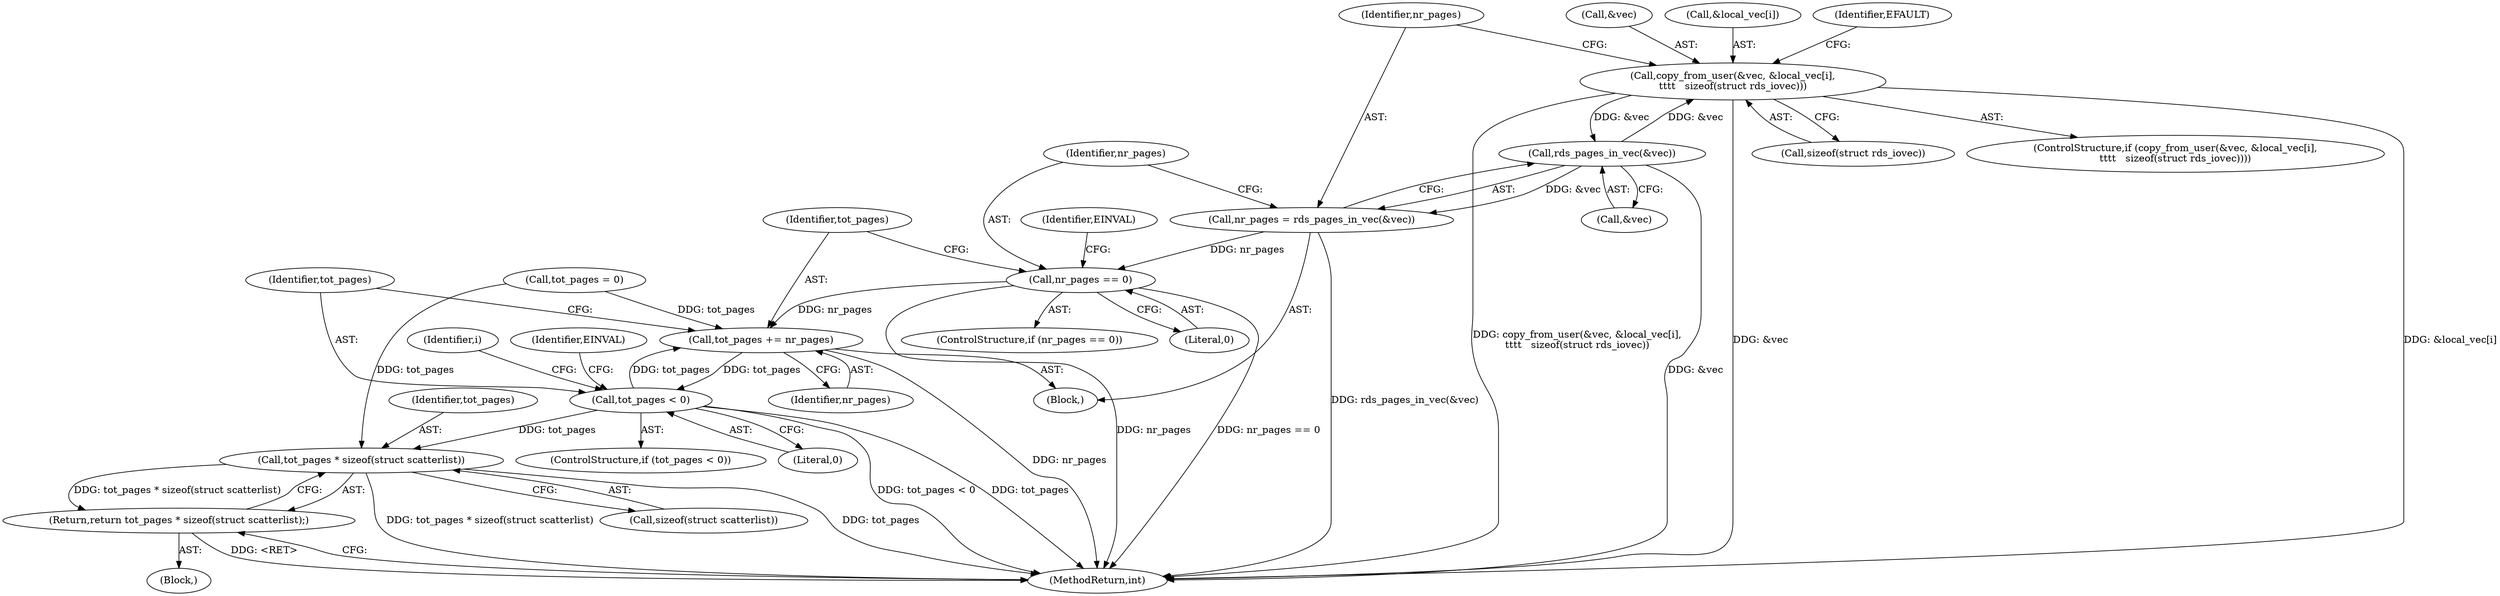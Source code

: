 digraph "0_linux_c095508770aebf1b9218e77026e48345d719b17c@API" {
"1000144" [label="(Call,copy_from_user(&vec, &local_vec[i],\n\t\t\t\t   sizeof(struct rds_iovec)))"];
"1000158" [label="(Call,rds_pages_in_vec(&vec))"];
"1000144" [label="(Call,copy_from_user(&vec, &local_vec[i],\n\t\t\t\t   sizeof(struct rds_iovec)))"];
"1000156" [label="(Call,nr_pages = rds_pages_in_vec(&vec))"];
"1000162" [label="(Call,nr_pages == 0)"];
"1000168" [label="(Call,tot_pages += nr_pages)"];
"1000172" [label="(Call,tot_pages < 0)"];
"1000179" [label="(Call,tot_pages * sizeof(struct scatterlist))"];
"1000178" [label="(Return,return tot_pages * sizeof(struct scatterlist);)"];
"1000177" [label="(Identifier,EINVAL)"];
"1000164" [label="(Literal,0)"];
"1000183" [label="(MethodReturn,int)"];
"1000169" [label="(Identifier,tot_pages)"];
"1000174" [label="(Literal,0)"];
"1000179" [label="(Call,tot_pages * sizeof(struct scatterlist))"];
"1000170" [label="(Identifier,nr_pages)"];
"1000145" [label="(Call,&vec)"];
"1000180" [label="(Identifier,tot_pages)"];
"1000144" [label="(Call,copy_from_user(&vec, &local_vec[i],\n\t\t\t\t   sizeof(struct rds_iovec)))"];
"1000147" [label="(Call,&local_vec[i])"];
"1000173" [label="(Identifier,tot_pages)"];
"1000108" [label="(Call,tot_pages = 0)"];
"1000158" [label="(Call,rds_pages_in_vec(&vec))"];
"1000151" [label="(Call,sizeof(struct rds_iovec))"];
"1000181" [label="(Call,sizeof(struct scatterlist))"];
"1000171" [label="(ControlStructure,if (tot_pages < 0))"];
"1000178" [label="(Return,return tot_pages * sizeof(struct scatterlist);)"];
"1000167" [label="(Identifier,EINVAL)"];
"1000162" [label="(Call,nr_pages == 0)"];
"1000143" [label="(ControlStructure,if (copy_from_user(&vec, &local_vec[i],\n\t\t\t\t   sizeof(struct rds_iovec))))"];
"1000142" [label="(Block,)"];
"1000155" [label="(Identifier,EFAULT)"];
"1000104" [label="(Block,)"];
"1000157" [label="(Identifier,nr_pages)"];
"1000161" [label="(ControlStructure,if (nr_pages == 0))"];
"1000156" [label="(Call,nr_pages = rds_pages_in_vec(&vec))"];
"1000159" [label="(Call,&vec)"];
"1000168" [label="(Call,tot_pages += nr_pages)"];
"1000141" [label="(Identifier,i)"];
"1000172" [label="(Call,tot_pages < 0)"];
"1000163" [label="(Identifier,nr_pages)"];
"1000144" -> "1000143"  [label="AST: "];
"1000144" -> "1000151"  [label="CFG: "];
"1000145" -> "1000144"  [label="AST: "];
"1000147" -> "1000144"  [label="AST: "];
"1000151" -> "1000144"  [label="AST: "];
"1000155" -> "1000144"  [label="CFG: "];
"1000157" -> "1000144"  [label="CFG: "];
"1000144" -> "1000183"  [label="DDG: &local_vec[i]"];
"1000144" -> "1000183"  [label="DDG: copy_from_user(&vec, &local_vec[i],\n\t\t\t\t   sizeof(struct rds_iovec))"];
"1000144" -> "1000183"  [label="DDG: &vec"];
"1000158" -> "1000144"  [label="DDG: &vec"];
"1000144" -> "1000158"  [label="DDG: &vec"];
"1000158" -> "1000156"  [label="AST: "];
"1000158" -> "1000159"  [label="CFG: "];
"1000159" -> "1000158"  [label="AST: "];
"1000156" -> "1000158"  [label="CFG: "];
"1000158" -> "1000183"  [label="DDG: &vec"];
"1000158" -> "1000156"  [label="DDG: &vec"];
"1000156" -> "1000142"  [label="AST: "];
"1000157" -> "1000156"  [label="AST: "];
"1000163" -> "1000156"  [label="CFG: "];
"1000156" -> "1000183"  [label="DDG: rds_pages_in_vec(&vec)"];
"1000156" -> "1000162"  [label="DDG: nr_pages"];
"1000162" -> "1000161"  [label="AST: "];
"1000162" -> "1000164"  [label="CFG: "];
"1000163" -> "1000162"  [label="AST: "];
"1000164" -> "1000162"  [label="AST: "];
"1000167" -> "1000162"  [label="CFG: "];
"1000169" -> "1000162"  [label="CFG: "];
"1000162" -> "1000183"  [label="DDG: nr_pages"];
"1000162" -> "1000183"  [label="DDG: nr_pages == 0"];
"1000162" -> "1000168"  [label="DDG: nr_pages"];
"1000168" -> "1000142"  [label="AST: "];
"1000168" -> "1000170"  [label="CFG: "];
"1000169" -> "1000168"  [label="AST: "];
"1000170" -> "1000168"  [label="AST: "];
"1000173" -> "1000168"  [label="CFG: "];
"1000168" -> "1000183"  [label="DDG: nr_pages"];
"1000172" -> "1000168"  [label="DDG: tot_pages"];
"1000108" -> "1000168"  [label="DDG: tot_pages"];
"1000168" -> "1000172"  [label="DDG: tot_pages"];
"1000172" -> "1000171"  [label="AST: "];
"1000172" -> "1000174"  [label="CFG: "];
"1000173" -> "1000172"  [label="AST: "];
"1000174" -> "1000172"  [label="AST: "];
"1000177" -> "1000172"  [label="CFG: "];
"1000141" -> "1000172"  [label="CFG: "];
"1000172" -> "1000183"  [label="DDG: tot_pages < 0"];
"1000172" -> "1000183"  [label="DDG: tot_pages"];
"1000172" -> "1000179"  [label="DDG: tot_pages"];
"1000179" -> "1000178"  [label="AST: "];
"1000179" -> "1000181"  [label="CFG: "];
"1000180" -> "1000179"  [label="AST: "];
"1000181" -> "1000179"  [label="AST: "];
"1000178" -> "1000179"  [label="CFG: "];
"1000179" -> "1000183"  [label="DDG: tot_pages * sizeof(struct scatterlist)"];
"1000179" -> "1000183"  [label="DDG: tot_pages"];
"1000179" -> "1000178"  [label="DDG: tot_pages * sizeof(struct scatterlist)"];
"1000108" -> "1000179"  [label="DDG: tot_pages"];
"1000178" -> "1000104"  [label="AST: "];
"1000183" -> "1000178"  [label="CFG: "];
"1000178" -> "1000183"  [label="DDG: <RET>"];
}
